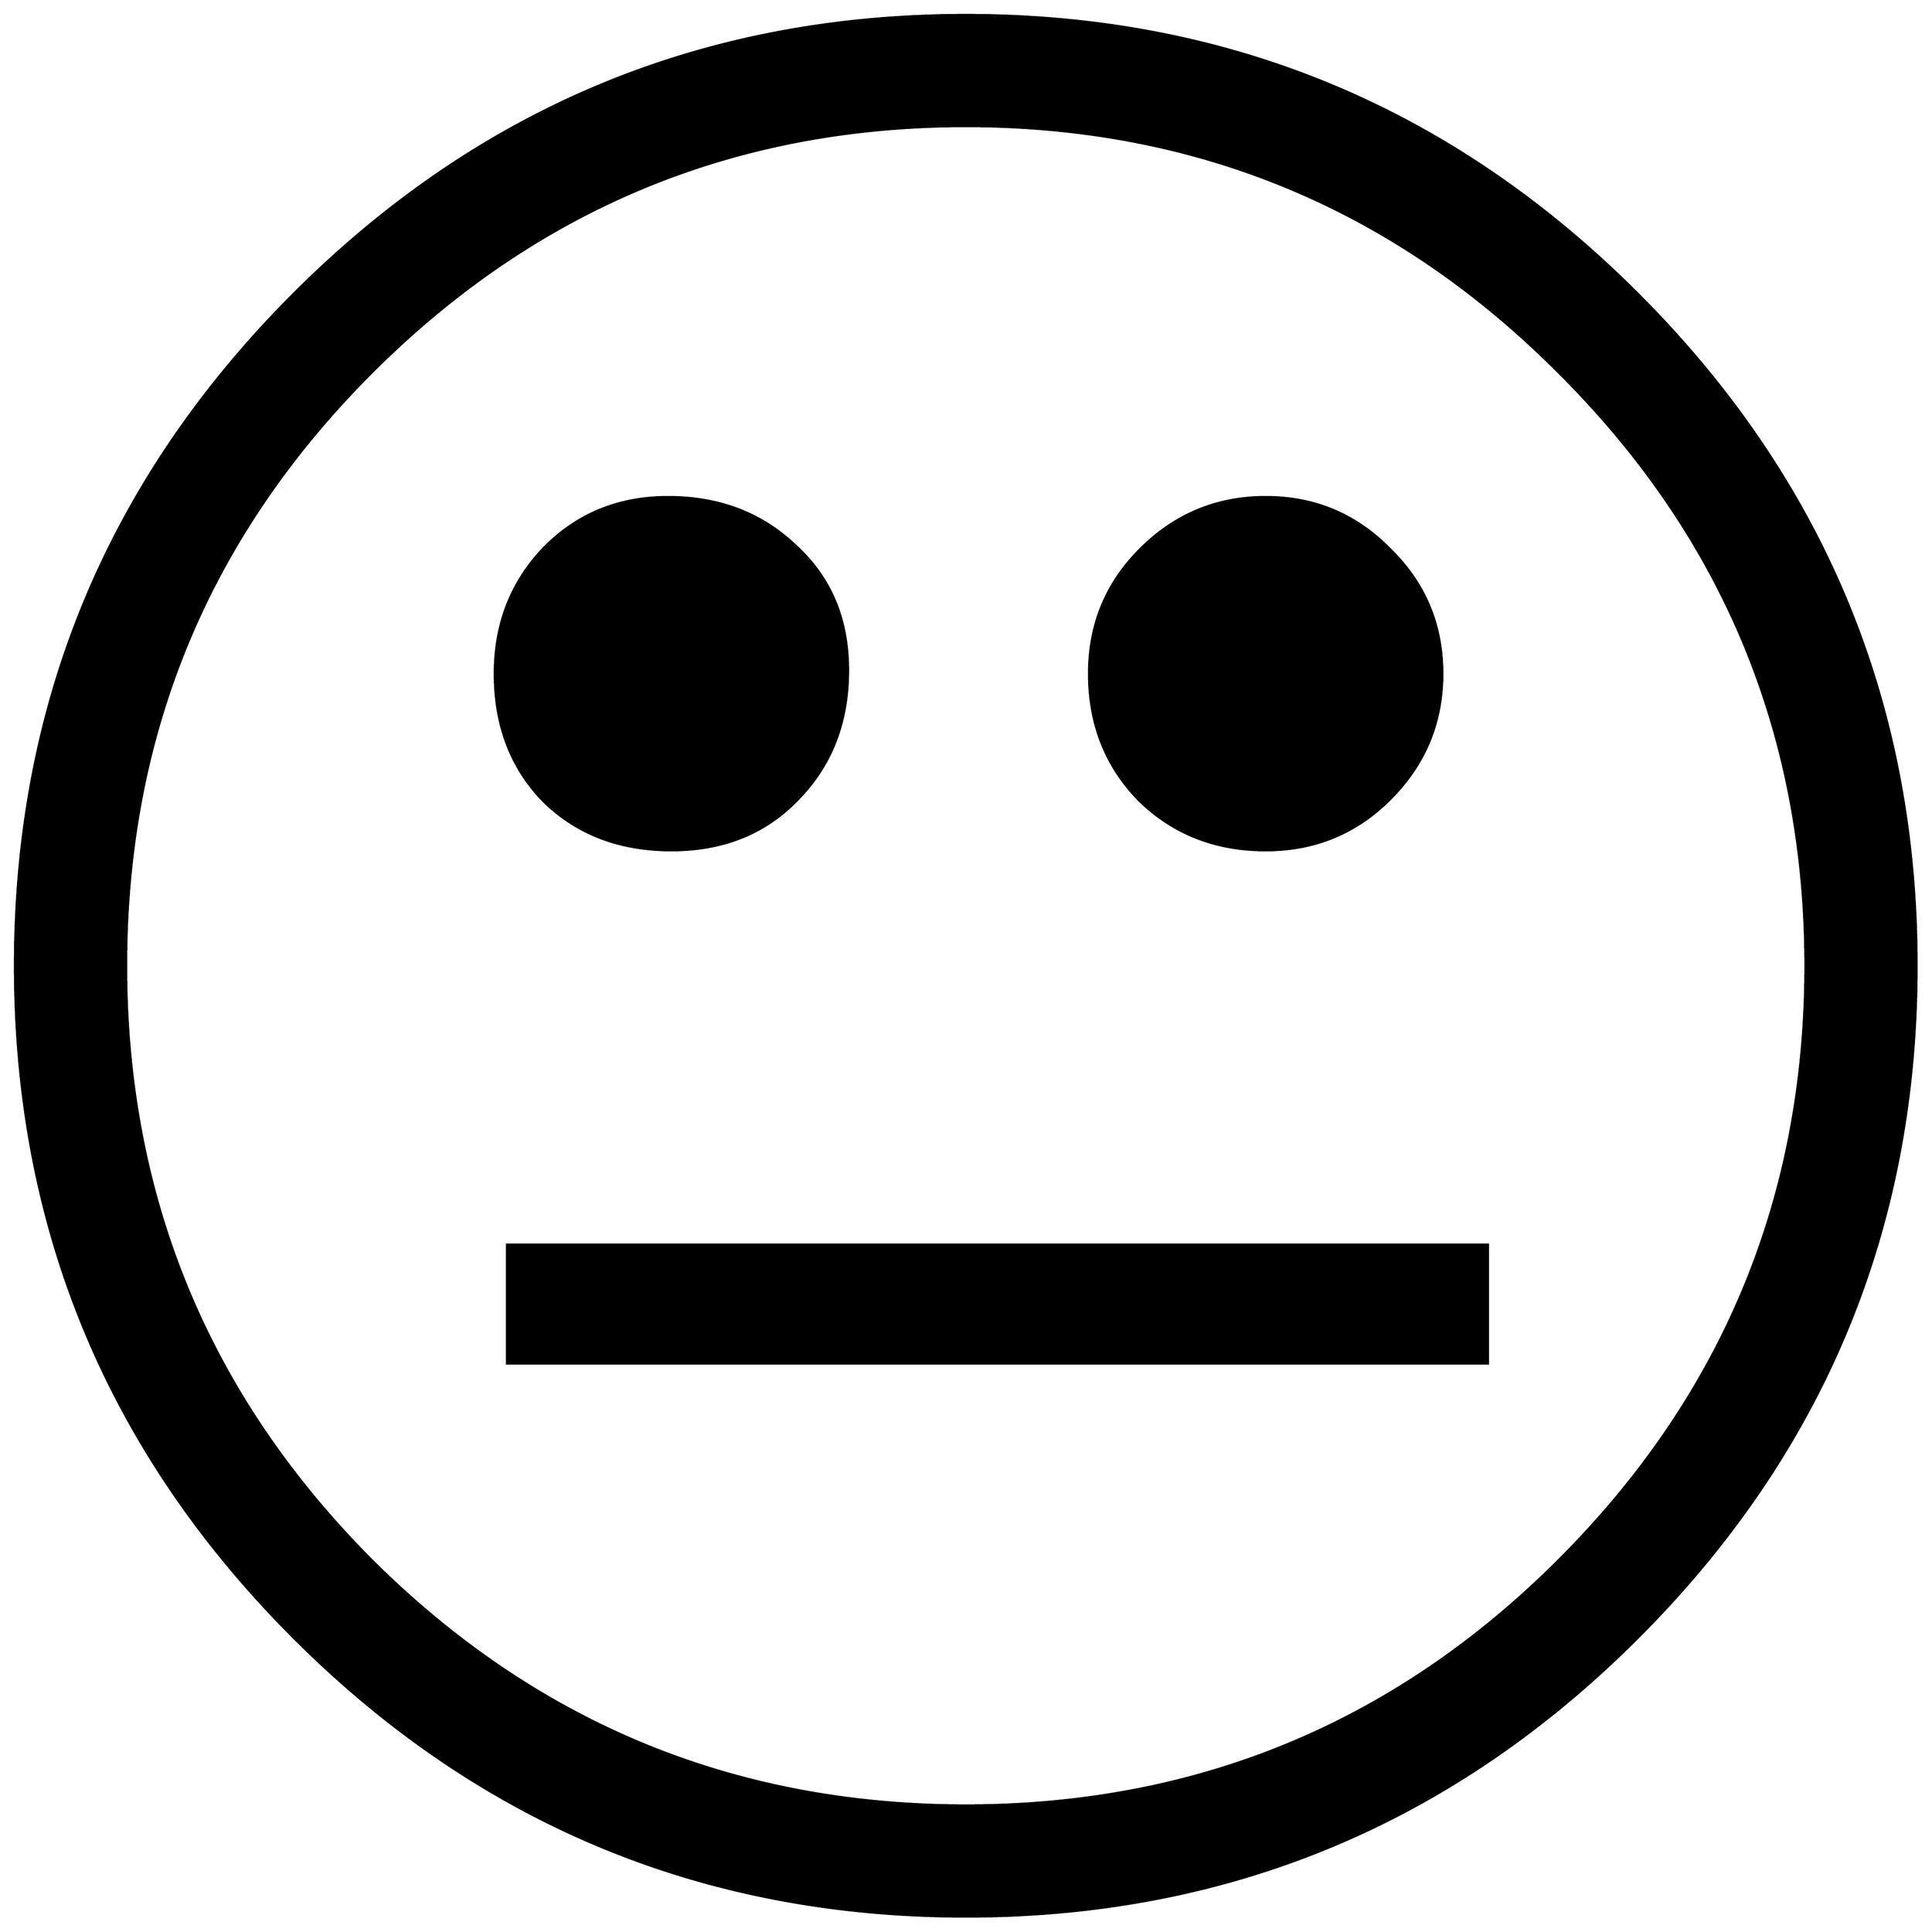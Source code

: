 


\begin{tikzpicture}[y=0.80pt, x=0.80pt, yscale=-1.0, xscale=1.0, inner sep=0pt, outer sep=0pt]
\begin{scope}[shift={(100.0,1706.0)},nonzero rule]
  \path[draw=.,fill=.,line width=1.600pt] (1794.0,-582.0) ..
    controls (1794.0,-346.0) and (1710.333,-144.333) ..
    (1543.0,23.0) .. controls (1375.667,190.333) and (1174.0,274.0)
    .. (938.0,274.0) .. controls (702.0,274.0) and (500.333,190.333)
    .. (333.0,23.0) .. controls (165.667,-144.333) and (82.0,-346.0)
    .. (82.0,-582.0) .. controls (82.0,-818.0) and
    (165.667,-1019.667) .. (333.0,-1187.0) .. controls
    (500.333,-1354.333) and (702.0,-1438.0) .. (938.0,-1438.0) ..
    controls (1174.0,-1438.0) and (1375.667,-1354.333) ..
    (1543.0,-1187.0) .. controls (1710.333,-1019.667) and
    (1794.0,-818.0) .. (1794.0,-582.0) -- cycle(1694.0,-582.0)
    .. controls (1694.0,-790.667) and (1620.0,-968.667) ..
    (1472.0,-1116.0) .. controls (1324.667,-1264.0) and
    (1146.667,-1338.0) .. (938.0,-1338.0) .. controls
    (729.333,-1338.0) and (551.0,-1264.0) .. (403.0,-1116.0) ..
    controls (255.667,-968.667) and (182.0,-790.667) .. (182.0,-582.0)
    .. controls (182.0,-373.333) and (255.667,-195.0) ..
    (403.0,-47.0) .. controls (551.0,100.333) and (729.333,174.0) ..
    (938.0,174.0) .. controls (1146.667,174.0) and (1324.667,100.333)
    .. (1472.0,-47.0) .. controls (1620.0,-195.0) and
    (1694.0,-373.333) .. (1694.0,-582.0) -- cycle(1367.0,-845.0)
    .. controls (1367.0,-801.0) and (1351.333,-763.333) ..
    (1320.0,-732.0) .. controls (1289.333,-701.333) and
    (1252.0,-686.0) .. (1208.0,-686.0) .. controls
    (1162.667,-686.0) and (1124.667,-701.0) .. (1094.0,-731.0) ..
    controls (1064.0,-761.667) and (1049.0,-799.667) ..
    (1049.0,-845.0) .. controls (1049.0,-889.0) and
    (1064.333,-926.333) .. (1095.0,-957.0) .. controls
    (1126.333,-988.333) and (1164.0,-1004.0) .. (1208.0,-1004.0) ..
    controls (1252.0,-1004.0) and (1289.333,-988.333) ..
    (1320.0,-957.0) .. controls (1351.333,-926.333) and
    (1367.0,-889.0) .. (1367.0,-845.0) -- cycle(832.0,-848.0) ..
    controls (832.0,-801.333) and (817.0,-762.667) .. (787.0,-732.0)
    .. controls (757.667,-701.333) and (719.667,-686.0) ..
    (673.0,-686.0) .. controls (626.333,-686.0) and (588.0,-700.667)
    .. (558.0,-730.0) .. controls (528.667,-760.0) and
    (514.0,-798.333) .. (514.0,-845.0) .. controls (514.0,-889.667)
    and (528.667,-927.333) .. (558.0,-958.0) .. controls
    (588.0,-988.667) and (625.333,-1004.0) .. (670.0,-1004.0) ..
    controls (716.0,-1004.0) and (754.333,-989.333) ..
    (785.0,-960.0) .. controls (816.333,-931.333) and (832.0,-894.0)
    .. (832.0,-848.0) -- cycle(1408.0,-224.0) -- (525.0,-224.0)
    -- (525.0,-331.0) -- (1408.0,-331.0) -- (1408.0,-224.0) --
    cycle;
\end{scope}

\end{tikzpicture}

